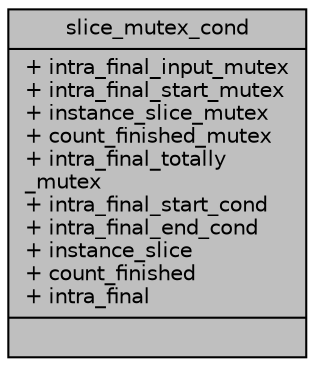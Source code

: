 digraph "slice_mutex_cond"
{
 // LATEX_PDF_SIZE
  edge [fontname="Helvetica",fontsize="10",labelfontname="Helvetica",labelfontsize="10"];
  node [fontname="Helvetica",fontsize="10",shape=record];
  Node1 [label="{slice_mutex_cond\n|+ intra_final_input_mutex\l+ intra_final_start_mutex\l+ instance_slice_mutex\l+ count_finished_mutex\l+ intra_final_totally\l_mutex\l+ intra_final_start_cond\l+ intra_final_end_cond\l+ instance_slice\l+ count_finished\l+ intra_final\l|}",height=0.2,width=0.4,color="black", fillcolor="grey75", style="filled", fontcolor="black",tooltip=" "];
}
